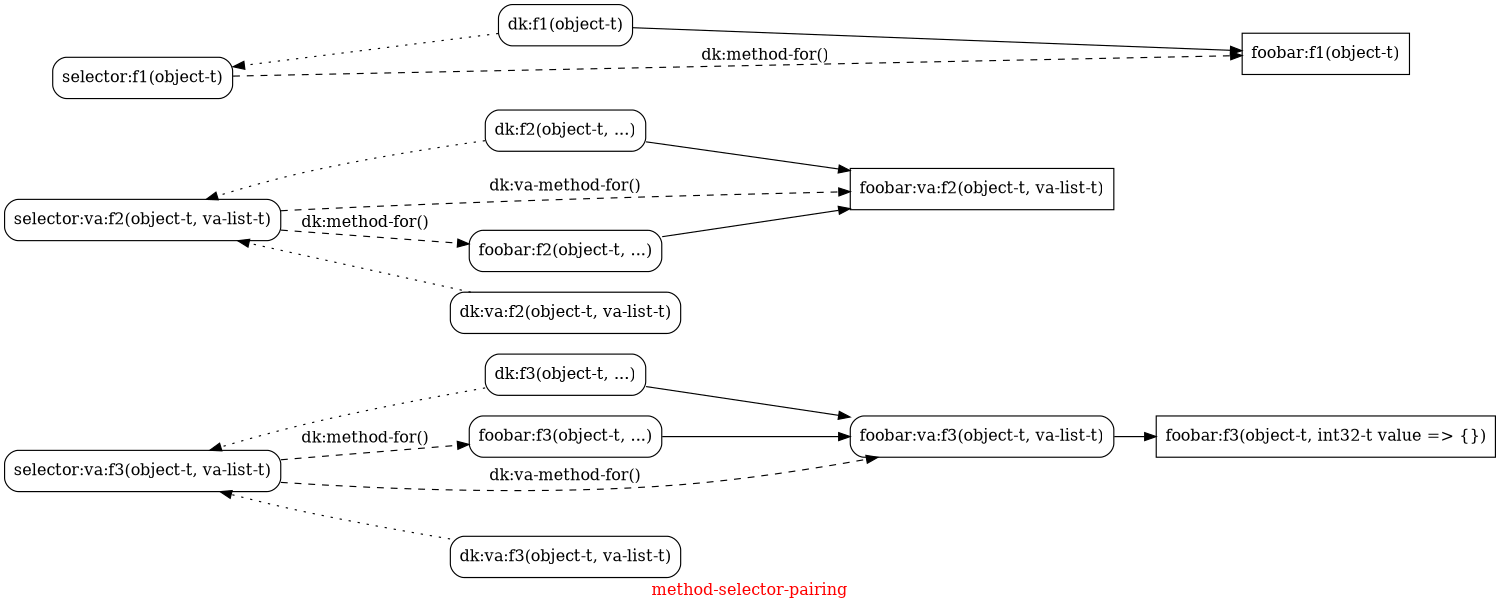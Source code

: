 // Copyright (C) 2007, 2008, 2009 Robert Nielsen <robert@dakota.org>
//
// Licensed under the Apache License, Version 2.0 (the "License");
// you may not use this file except in compliance with the License.
// You may obtain a copy of the License at
//
//      http://www.apache.org/licenses/LICENSE-2.0
//
// Unless required by applicable law or agreed to in writing, software
// distributed under the License is distributed on an "AS IS" BASIS,
// WITHOUT WARRANTIES OR CONDITIONS OF ANY KIND, either express or implied.
// See the License for the specific language governing permissions and
// limitations under the License.

digraph "method-selector-pairing"
{
  graph [ label = "\G", fontcolor = red ];
  graph [ rankdir = "LR", center = true, size = "10,7.5" ];
  node [ shape = "box", style = "rounded", width = "1.5" ];

  "foobar:f3(object-t, int32-t value => {})" [ style = "" ];
  {
    "dk:f3(object-t, ...)";
    "foobar:f3(object-t, ...)";
  }
  -> "foobar:va:f3(object-t, va-list-t)"
  -> "foobar:f3(object-t, int32-t value => {})";

  "dk:f3(object-t, ...)"         -> "selector:va:f3(object-t, va-list-t)" [constraint = false, style = dotted];
  "dk:va:f3(object-t, va-list-t)" -> "selector:va:f3(object-t, va-list-t)" [constraint = false, style = dotted];
  "selector:va:f3(object-t, va-list-t)" -> "foobar:f3(object-t, ...)" [ style = dashed, label = "dk:method-for()" ];
  "selector:va:f3(object-t, va-list-t)" -> "foobar:va:f3(object-t, va-list-t)" [ style = dashed, label = "dk:va-method-for()" ];

  "foobar:va:f2(object-t, va-list-t)" [ style = "" ];
  {
    "dk:f2(object-t, ...)";
    "foobar:f2(object-t, ...)";
  }
  -> "foobar:va:f2(object-t, va-list-t)";

  "dk:f2(object-t, ...)"         -> "selector:va:f2(object-t, va-list-t)" [constraint = false, style = dotted];
  "dk:va:f2(object-t, va-list-t)" -> "selector:va:f2(object-t, va-list-t)" [constraint = false, style = dotted];
  "selector:va:f2(object-t, va-list-t)" -> "foobar:va:f2(object-t, va-list-t)" [ style = dashed, label = "dk:va-method-for()" ];
  "selector:va:f2(object-t, va-list-t)" -> "foobar:f2(object-t, ...)" [ style = dashed, label = "dk:method-for()" ];
  
  "foobar:f1(object-t)" [ style = "" ];
  "dk:f1(object-t)"              -> "foobar:f1(object-t)";

  "dk:f1(object-t)"              -> "selector:f1(object-t)"      [constraint = false, style = dotted];
  "selector:f1(object-t)"      -> "foobar:f1(object-t)" [ style = dashed, label = "dk:method-for()" ];

  {
    rank = same;
    "dk:f1(object-t)";
    "dk:f2(object-t, ...)";
    "dk:va:f2(object-t, va-list-t)";
    "dk:f3(object-t, ...)";
    "dk:va:f3(object-t, va-list-t)";
  }

  {
    rank = same;
    "selector:f1(object-t)";
    "selector:va:f2(object-t, va-list-t)";
    "selector:va:f3(object-t, va-list-t)";
  }
  { rank = same; "foobar:f1(object-t)"; "foobar:f3(object-t, int32-t value => {})"; }
  { rank = same; "foobar:va:f2(object-t, va-list-t)"; "foobar:va:f3(object-t, va-list-t)"; }
  { rank = same; "foobar:f2(object-t, ...)"; "foobar:f3(object-t, ...)"; }
}
